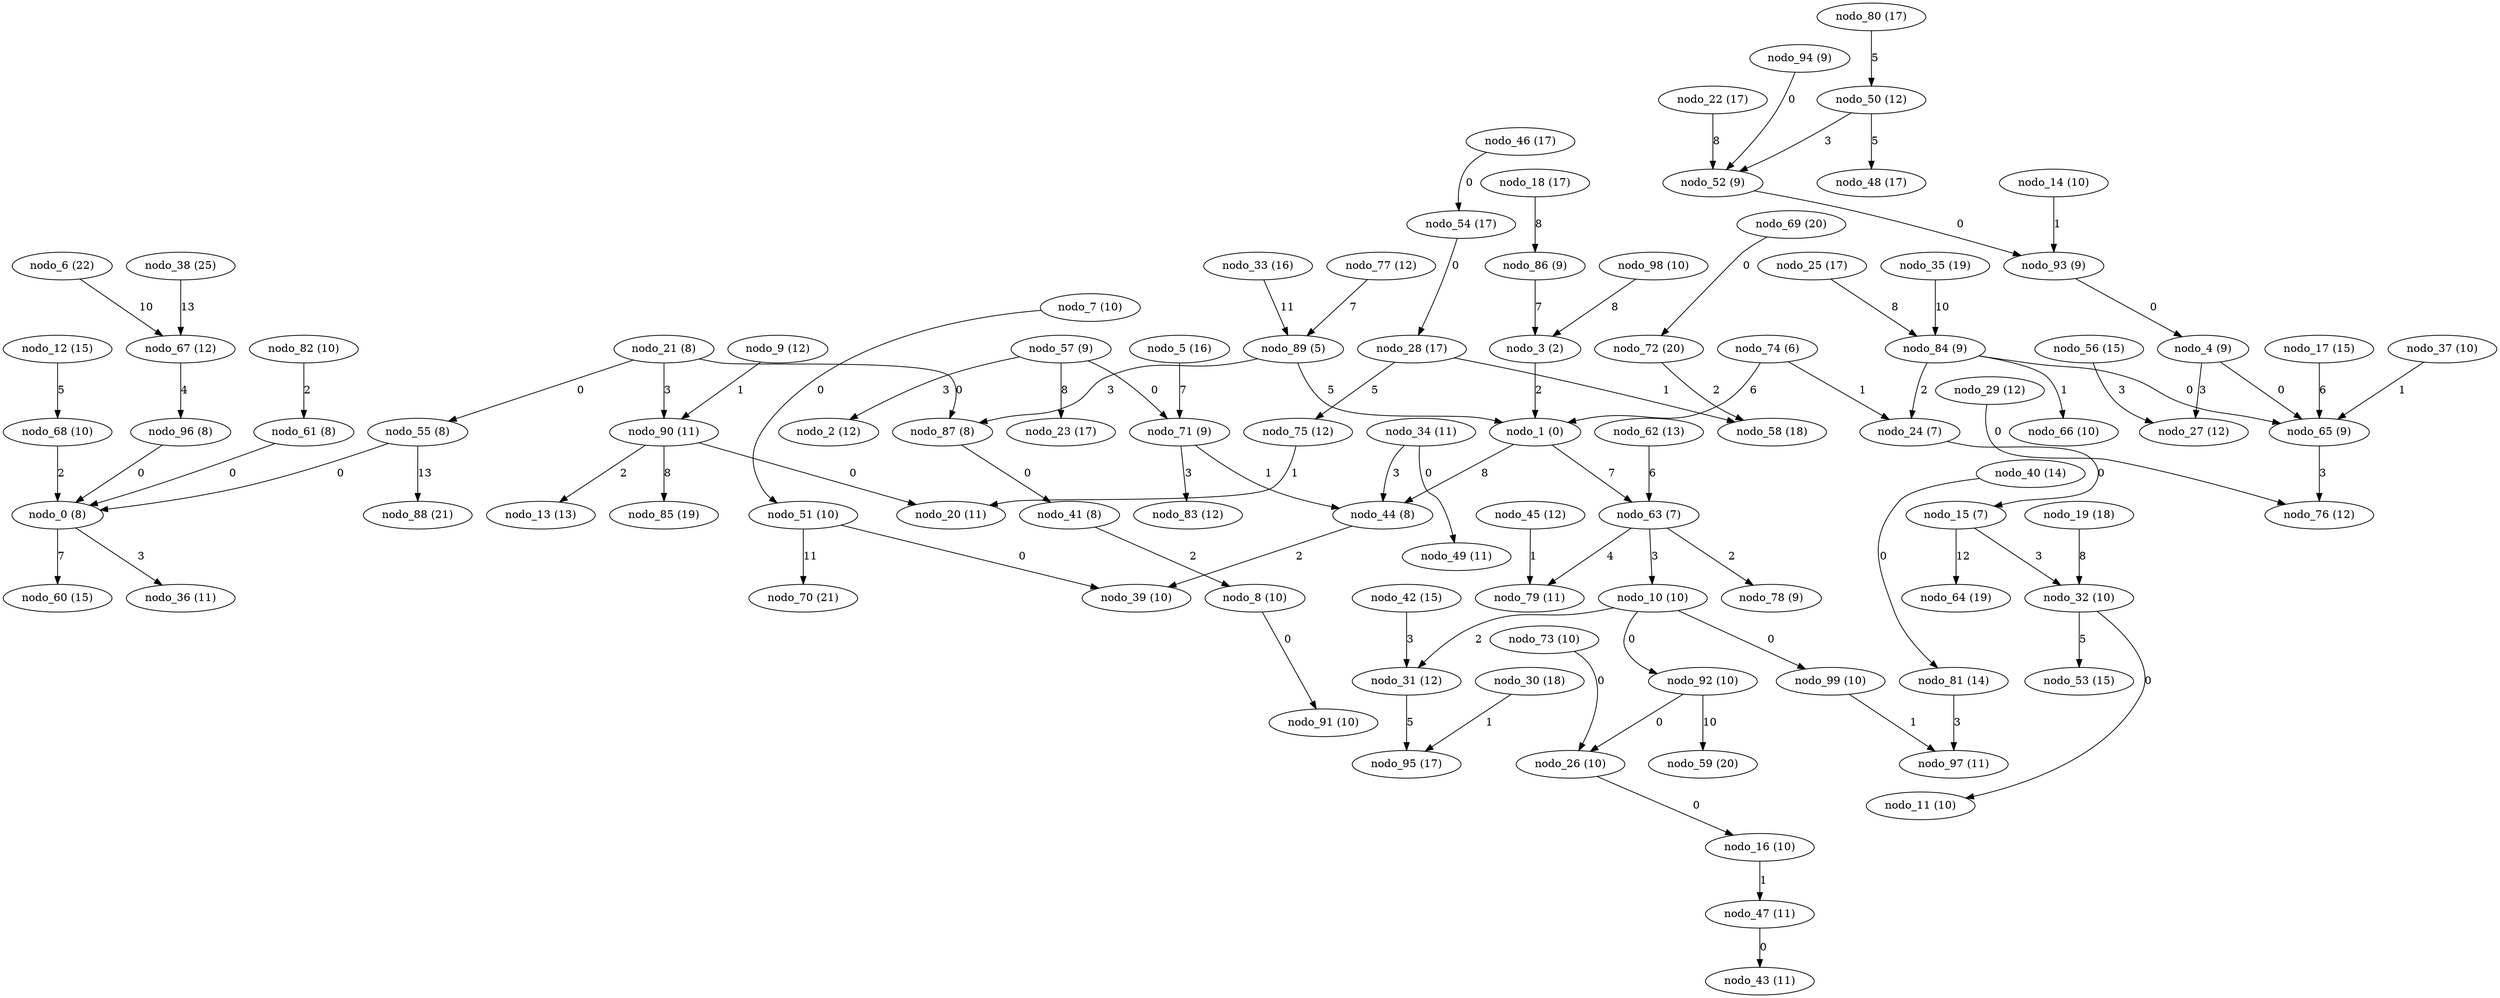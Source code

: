 digraph grafoGilbert_n_100_p_10_Dijkstra__source_1 {
"nodo_0 (8)";
"nodo_1 (0)";
"nodo_2 (12)";
"nodo_3 (2)";
"nodo_4 (9)";
"nodo_5 (16)";
"nodo_6 (22)";
"nodo_7 (10)";
"nodo_8 (10)";
"nodo_9 (12)";
"nodo_10 (10)";
"nodo_11 (10)";
"nodo_12 (15)";
"nodo_13 (13)";
"nodo_14 (10)";
"nodo_15 (7)";
"nodo_16 (10)";
"nodo_17 (15)";
"nodo_18 (17)";
"nodo_19 (18)";
"nodo_20 (11)";
"nodo_21 (8)";
"nodo_22 (17)";
"nodo_23 (17)";
"nodo_24 (7)";
"nodo_25 (17)";
"nodo_26 (10)";
"nodo_27 (12)";
"nodo_28 (17)";
"nodo_29 (12)";
"nodo_30 (18)";
"nodo_31 (12)";
"nodo_32 (10)";
"nodo_33 (16)";
"nodo_34 (11)";
"nodo_35 (19)";
"nodo_36 (11)";
"nodo_37 (10)";
"nodo_38 (25)";
"nodo_39 (10)";
"nodo_40 (14)";
"nodo_41 (8)";
"nodo_42 (15)";
"nodo_43 (11)";
"nodo_44 (8)";
"nodo_45 (12)";
"nodo_46 (17)";
"nodo_47 (11)";
"nodo_48 (17)";
"nodo_49 (11)";
"nodo_50 (12)";
"nodo_51 (10)";
"nodo_52 (9)";
"nodo_53 (15)";
"nodo_54 (17)";
"nodo_55 (8)";
"nodo_56 (15)";
"nodo_57 (9)";
"nodo_58 (18)";
"nodo_59 (20)";
"nodo_60 (15)";
"nodo_61 (8)";
"nodo_62 (13)";
"nodo_63 (7)";
"nodo_64 (19)";
"nodo_65 (9)";
"nodo_66 (10)";
"nodo_67 (12)";
"nodo_68 (10)";
"nodo_69 (20)";
"nodo_70 (21)";
"nodo_71 (9)";
"nodo_72 (20)";
"nodo_73 (10)";
"nodo_74 (6)";
"nodo_75 (12)";
"nodo_76 (12)";
"nodo_77 (12)";
"nodo_78 (9)";
"nodo_79 (11)";
"nodo_80 (17)";
"nodo_81 (14)";
"nodo_82 (10)";
"nodo_83 (12)";
"nodo_84 (9)";
"nodo_85 (19)";
"nodo_86 (9)";
"nodo_87 (8)";
"nodo_88 (21)";
"nodo_89 (5)";
"nodo_90 (11)";
"nodo_91 (10)";
"nodo_92 (10)";
"nodo_93 (9)";
"nodo_94 (9)";
"nodo_95 (17)";
"nodo_96 (8)";
"nodo_97 (11)";
"nodo_98 (10)";
"nodo_99 (10)";
"nodo_55 (8)" -> "nodo_0 (8)" [label=0 weight=0];
"nodo_57 (9)" -> "nodo_2 (12)" [label=3 weight=3];
"nodo_3 (2)" -> "nodo_1 (0)" [label=2 weight=2];
"nodo_4 (9)" -> "nodo_65 (9)" [label=0 weight=0];
"nodo_5 (16)" -> "nodo_71 (9)" [label=7 weight=7];
"nodo_6 (22)" -> "nodo_67 (12)" [label=10 weight=10];
"nodo_7 (10)" -> "nodo_51 (10)" [label=0 weight=0];
"nodo_41 (8)" -> "nodo_8 (10)" [label=2 weight=2];
"nodo_9 (12)" -> "nodo_90 (11)" [label=1 weight=1];
"nodo_63 (7)" -> "nodo_10 (10)" [label=3 weight=3];
"nodo_32 (10)" -> "nodo_11 (10)" [label=0 weight=0];
"nodo_12 (15)" -> "nodo_68 (10)" [label=5 weight=5];
"nodo_90 (11)" -> "nodo_13 (13)" [label=2 weight=2];
"nodo_14 (10)" -> "nodo_93 (9)" [label=1 weight=1];
"nodo_24 (7)" -> "nodo_15 (7)" [label=0 weight=0];
"nodo_26 (10)" -> "nodo_16 (10)" [label=0 weight=0];
"nodo_17 (15)" -> "nodo_65 (9)" [label=6 weight=6];
"nodo_18 (17)" -> "nodo_86 (9)" [label=8 weight=8];
"nodo_19 (18)" -> "nodo_32 (10)" [label=8 weight=8];
"nodo_90 (11)" -> "nodo_20 (11)" [label=0 weight=0];
"nodo_21 (8)" -> "nodo_87 (8)" [label=0 weight=0];
"nodo_22 (17)" -> "nodo_52 (9)" [label=8 weight=8];
"nodo_57 (9)" -> "nodo_23 (17)" [label=8 weight=8];
"nodo_74 (6)" -> "nodo_24 (7)" [label=1 weight=1];
"nodo_25 (17)" -> "nodo_84 (9)" [label=8 weight=8];
"nodo_92 (10)" -> "nodo_26 (10)" [label=0 weight=0];
"nodo_4 (9)" -> "nodo_27 (12)" [label=3 weight=3];
"nodo_28 (17)" -> "nodo_75 (12)" [label=5 weight=5];
"nodo_29 (12)" -> "nodo_76 (12)" [label=0 weight=0];
"nodo_30 (18)" -> "nodo_95 (17)" [label=1 weight=1];
"nodo_10 (10)" -> "nodo_31 (12)" [label=2 weight=2];
"nodo_15 (7)" -> "nodo_32 (10)" [label=3 weight=3];
"nodo_33 (16)" -> "nodo_89 (5)" [label=11 weight=11];
"nodo_34 (11)" -> "nodo_44 (8)" [label=3 weight=3];
"nodo_35 (19)" -> "nodo_84 (9)" [label=10 weight=10];
"nodo_0 (8)" -> "nodo_36 (11)" [label=3 weight=3];
"nodo_37 (10)" -> "nodo_65 (9)" [label=1 weight=1];
"nodo_38 (25)" -> "nodo_67 (12)" [label=13 weight=13];
"nodo_44 (8)" -> "nodo_39 (10)" [label=2 weight=2];
"nodo_40 (14)" -> "nodo_81 (14)" [label=0 weight=0];
"nodo_87 (8)" -> "nodo_41 (8)" [label=0 weight=0];
"nodo_42 (15)" -> "nodo_31 (12)" [label=3 weight=3];
"nodo_47 (11)" -> "nodo_43 (11)" [label=0 weight=0];
"nodo_1 (0)" -> "nodo_44 (8)" [label=8 weight=8];
"nodo_45 (12)" -> "nodo_79 (11)" [label=1 weight=1];
"nodo_46 (17)" -> "nodo_54 (17)" [label=0 weight=0];
"nodo_16 (10)" -> "nodo_47 (11)" [label=1 weight=1];
"nodo_50 (12)" -> "nodo_48 (17)" [label=5 weight=5];
"nodo_34 (11)" -> "nodo_49 (11)" [label=0 weight=0];
"nodo_50 (12)" -> "nodo_52 (9)" [label=3 weight=3];
"nodo_51 (10)" -> "nodo_39 (10)" [label=0 weight=0];
"nodo_52 (9)" -> "nodo_93 (9)" [label=0 weight=0];
"nodo_32 (10)" -> "nodo_53 (15)" [label=5 weight=5];
"nodo_54 (17)" -> "nodo_28 (17)" [label=0 weight=0];
"nodo_21 (8)" -> "nodo_55 (8)" [label=0 weight=0];
"nodo_56 (15)" -> "nodo_27 (12)" [label=3 weight=3];
"nodo_57 (9)" -> "nodo_71 (9)" [label=0 weight=0];
"nodo_28 (17)" -> "nodo_58 (18)" [label=1 weight=1];
"nodo_92 (10)" -> "nodo_59 (20)" [label=10 weight=10];
"nodo_0 (8)" -> "nodo_60 (15)" [label=7 weight=7];
"nodo_61 (8)" -> "nodo_0 (8)" [label=0 weight=0];
"nodo_62 (13)" -> "nodo_63 (7)" [label=6 weight=6];
"nodo_1 (0)" -> "nodo_63 (7)" [label=7 weight=7];
"nodo_15 (7)" -> "nodo_64 (19)" [label=12 weight=12];
"nodo_84 (9)" -> "nodo_65 (9)" [label=0 weight=0];
"nodo_84 (9)" -> "nodo_66 (10)" [label=1 weight=1];
"nodo_67 (12)" -> "nodo_96 (8)" [label=4 weight=4];
"nodo_68 (10)" -> "nodo_0 (8)" [label=2 weight=2];
"nodo_69 (20)" -> "nodo_72 (20)" [label=0 weight=0];
"nodo_51 (10)" -> "nodo_70 (21)" [label=11 weight=11];
"nodo_71 (9)" -> "nodo_44 (8)" [label=1 weight=1];
"nodo_72 (20)" -> "nodo_58 (18)" [label=2 weight=2];
"nodo_73 (10)" -> "nodo_26 (10)" [label=0 weight=0];
"nodo_74 (6)" -> "nodo_1 (0)" [label=6 weight=6];
"nodo_75 (12)" -> "nodo_20 (11)" [label=1 weight=1];
"nodo_65 (9)" -> "nodo_76 (12)" [label=3 weight=3];
"nodo_77 (12)" -> "nodo_89 (5)" [label=7 weight=7];
"nodo_63 (7)" -> "nodo_78 (9)" [label=2 weight=2];
"nodo_63 (7)" -> "nodo_79 (11)" [label=4 weight=4];
"nodo_80 (17)" -> "nodo_50 (12)" [label=5 weight=5];
"nodo_81 (14)" -> "nodo_97 (11)" [label=3 weight=3];
"nodo_82 (10)" -> "nodo_61 (8)" [label=2 weight=2];
"nodo_71 (9)" -> "nodo_83 (12)" [label=3 weight=3];
"nodo_84 (9)" -> "nodo_24 (7)" [label=2 weight=2];
"nodo_90 (11)" -> "nodo_85 (19)" [label=8 weight=8];
"nodo_86 (9)" -> "nodo_3 (2)" [label=7 weight=7];
"nodo_89 (5)" -> "nodo_87 (8)" [label=3 weight=3];
"nodo_55 (8)" -> "nodo_88 (21)" [label=13 weight=13];
"nodo_89 (5)" -> "nodo_1 (0)" [label=5 weight=5];
"nodo_21 (8)" -> "nodo_90 (11)" [label=3 weight=3];
"nodo_8 (10)" -> "nodo_91 (10)" [label=0 weight=0];
"nodo_10 (10)" -> "nodo_92 (10)" [label=0 weight=0];
"nodo_93 (9)" -> "nodo_4 (9)" [label=0 weight=0];
"nodo_94 (9)" -> "nodo_52 (9)" [label=0 weight=0];
"nodo_31 (12)" -> "nodo_95 (17)" [label=5 weight=5];
"nodo_96 (8)" -> "nodo_0 (8)" [label=0 weight=0];
"nodo_99 (10)" -> "nodo_97 (11)" [label=1 weight=1];
"nodo_98 (10)" -> "nodo_3 (2)" [label=8 weight=8];
"nodo_10 (10)" -> "nodo_99 (10)" [label=0 weight=0];
}